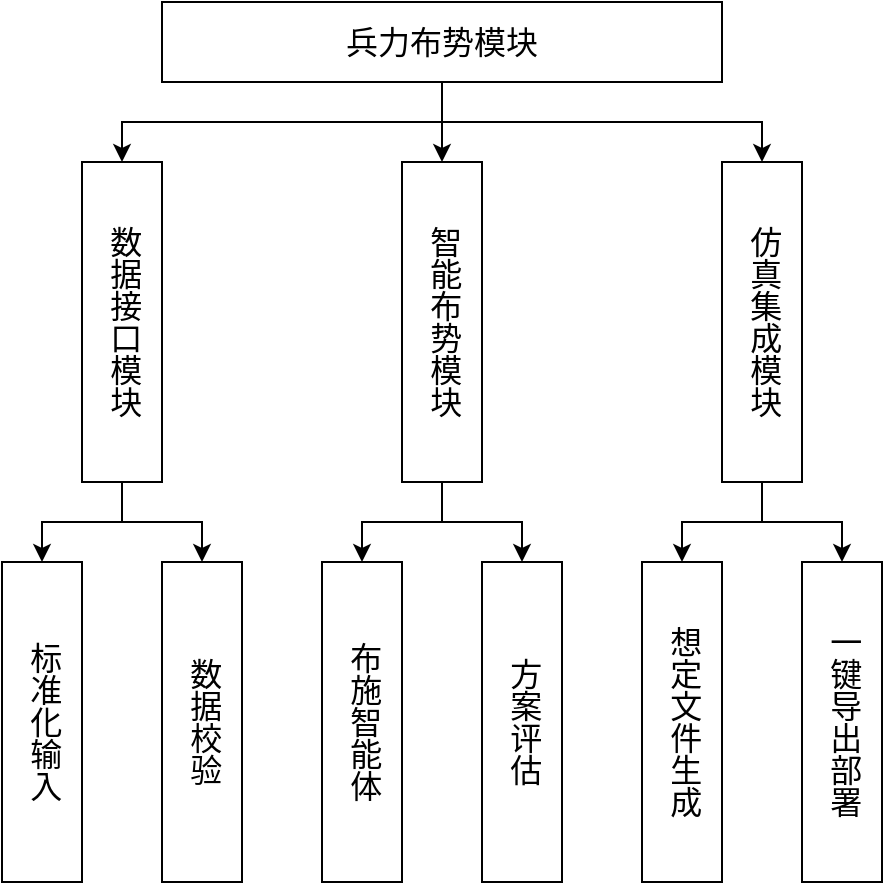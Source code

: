 <mxfile version="28.1.1">
  <diagram name="第 1 页" id="ReB7LvHNfefJyEh-j72S">
    <mxGraphModel dx="776" dy="1138" grid="1" gridSize="10" guides="1" tooltips="1" connect="1" arrows="1" fold="1" page="1" pageScale="1" pageWidth="827" pageHeight="1169" math="0" shadow="0">
      <root>
        <mxCell id="0" />
        <mxCell id="1" parent="0" />
        <mxCell id="6amz_h22maejP_TzgY1N-1" style="edgeStyle=orthogonalEdgeStyle;rounded=0;orthogonalLoop=1;jettySize=auto;html=1;entryX=0.5;entryY=0;entryDx=0;entryDy=0;" edge="1" parent="1" source="6amz_h22maejP_TzgY1N-4" target="6amz_h22maejP_TzgY1N-7">
          <mxGeometry relative="1" as="geometry">
            <Array as="points">
              <mxPoint x="340" y="140" />
              <mxPoint x="180" y="140" />
            </Array>
          </mxGeometry>
        </mxCell>
        <mxCell id="6amz_h22maejP_TzgY1N-2" style="edgeStyle=orthogonalEdgeStyle;rounded=0;orthogonalLoop=1;jettySize=auto;html=1;entryX=0.5;entryY=0;entryDx=0;entryDy=0;" edge="1" parent="1" source="6amz_h22maejP_TzgY1N-4" target="6amz_h22maejP_TzgY1N-10">
          <mxGeometry relative="1" as="geometry" />
        </mxCell>
        <mxCell id="6amz_h22maejP_TzgY1N-3" style="edgeStyle=orthogonalEdgeStyle;rounded=0;orthogonalLoop=1;jettySize=auto;html=1;entryX=0.5;entryY=0;entryDx=0;entryDy=0;" edge="1" parent="1" source="6amz_h22maejP_TzgY1N-4" target="6amz_h22maejP_TzgY1N-13">
          <mxGeometry relative="1" as="geometry" />
        </mxCell>
        <mxCell id="6amz_h22maejP_TzgY1N-4" value="兵力布势模块" style="rounded=0;whiteSpace=wrap;html=1;fontSize=16;" vertex="1" parent="1">
          <mxGeometry x="200" y="80" width="280" height="40" as="geometry" />
        </mxCell>
        <mxCell id="6amz_h22maejP_TzgY1N-5" style="edgeStyle=orthogonalEdgeStyle;rounded=0;orthogonalLoop=1;jettySize=auto;html=1;entryX=0.5;entryY=0;entryDx=0;entryDy=0;" edge="1" parent="1" source="6amz_h22maejP_TzgY1N-7" target="6amz_h22maejP_TzgY1N-14">
          <mxGeometry relative="1" as="geometry" />
        </mxCell>
        <mxCell id="6amz_h22maejP_TzgY1N-6" style="edgeStyle=orthogonalEdgeStyle;rounded=0;orthogonalLoop=1;jettySize=auto;html=1;entryX=0.5;entryY=0;entryDx=0;entryDy=0;" edge="1" parent="1" source="6amz_h22maejP_TzgY1N-7" target="6amz_h22maejP_TzgY1N-15">
          <mxGeometry relative="1" as="geometry" />
        </mxCell>
        <mxCell id="6amz_h22maejP_TzgY1N-7" value="数据接口模块" style="rounded=0;whiteSpace=wrap;html=1;textDirection=vertical-lr;fontSize=16;" vertex="1" parent="1">
          <mxGeometry x="160" y="160" width="40" height="160" as="geometry" />
        </mxCell>
        <mxCell id="6amz_h22maejP_TzgY1N-8" style="edgeStyle=orthogonalEdgeStyle;rounded=0;orthogonalLoop=1;jettySize=auto;html=1;entryX=0.5;entryY=0;entryDx=0;entryDy=0;" edge="1" parent="1" source="6amz_h22maejP_TzgY1N-10" target="6amz_h22maejP_TzgY1N-16">
          <mxGeometry relative="1" as="geometry" />
        </mxCell>
        <mxCell id="6amz_h22maejP_TzgY1N-9" style="edgeStyle=orthogonalEdgeStyle;rounded=0;orthogonalLoop=1;jettySize=auto;html=1;entryX=0.5;entryY=0;entryDx=0;entryDy=0;" edge="1" parent="1" source="6amz_h22maejP_TzgY1N-10" target="6amz_h22maejP_TzgY1N-17">
          <mxGeometry relative="1" as="geometry" />
        </mxCell>
        <mxCell id="6amz_h22maejP_TzgY1N-10" value="智能布势模块" style="rounded=0;whiteSpace=wrap;html=1;textDirection=vertical-lr;fontSize=16;" vertex="1" parent="1">
          <mxGeometry x="320" y="160" width="40" height="160" as="geometry" />
        </mxCell>
        <mxCell id="6amz_h22maejP_TzgY1N-11" style="edgeStyle=orthogonalEdgeStyle;rounded=0;orthogonalLoop=1;jettySize=auto;html=1;entryX=0.5;entryY=0;entryDx=0;entryDy=0;" edge="1" parent="1" source="6amz_h22maejP_TzgY1N-13" target="6amz_h22maejP_TzgY1N-18">
          <mxGeometry relative="1" as="geometry" />
        </mxCell>
        <mxCell id="6amz_h22maejP_TzgY1N-12" style="edgeStyle=orthogonalEdgeStyle;rounded=0;orthogonalLoop=1;jettySize=auto;html=1;entryX=0.5;entryY=0;entryDx=0;entryDy=0;" edge="1" parent="1" source="6amz_h22maejP_TzgY1N-13" target="6amz_h22maejP_TzgY1N-19">
          <mxGeometry relative="1" as="geometry" />
        </mxCell>
        <mxCell id="6amz_h22maejP_TzgY1N-13" value="仿真集成模块" style="rounded=0;whiteSpace=wrap;html=1;textDirection=vertical-lr;fontSize=16;" vertex="1" parent="1">
          <mxGeometry x="480" y="160" width="40" height="160" as="geometry" />
        </mxCell>
        <mxCell id="6amz_h22maejP_TzgY1N-14" value="标准化输入" style="rounded=0;whiteSpace=wrap;html=1;textDirection=vertical-lr;fontSize=16;" vertex="1" parent="1">
          <mxGeometry x="120" y="360" width="40" height="160" as="geometry" />
        </mxCell>
        <mxCell id="6amz_h22maejP_TzgY1N-15" value="数据校验" style="rounded=0;whiteSpace=wrap;html=1;textDirection=vertical-lr;fontSize=16;" vertex="1" parent="1">
          <mxGeometry x="200" y="360" width="40" height="160" as="geometry" />
        </mxCell>
        <mxCell id="6amz_h22maejP_TzgY1N-16" value="布施智能体" style="rounded=0;whiteSpace=wrap;html=1;textDirection=vertical-lr;fontSize=16;" vertex="1" parent="1">
          <mxGeometry x="280" y="360" width="40" height="160" as="geometry" />
        </mxCell>
        <mxCell id="6amz_h22maejP_TzgY1N-17" value="方案评估" style="rounded=0;whiteSpace=wrap;html=1;textDirection=vertical-lr;fontSize=16;" vertex="1" parent="1">
          <mxGeometry x="360" y="360" width="40" height="160" as="geometry" />
        </mxCell>
        <mxCell id="6amz_h22maejP_TzgY1N-18" value="想定文件生成" style="rounded=0;whiteSpace=wrap;html=1;textDirection=vertical-lr;fontSize=16;" vertex="1" parent="1">
          <mxGeometry x="440" y="360" width="40" height="160" as="geometry" />
        </mxCell>
        <mxCell id="6amz_h22maejP_TzgY1N-19" value="一键导出部署" style="rounded=0;whiteSpace=wrap;html=1;textDirection=vertical-lr;fontSize=16;" vertex="1" parent="1">
          <mxGeometry x="520" y="360" width="40" height="160" as="geometry" />
        </mxCell>
      </root>
    </mxGraphModel>
  </diagram>
</mxfile>
